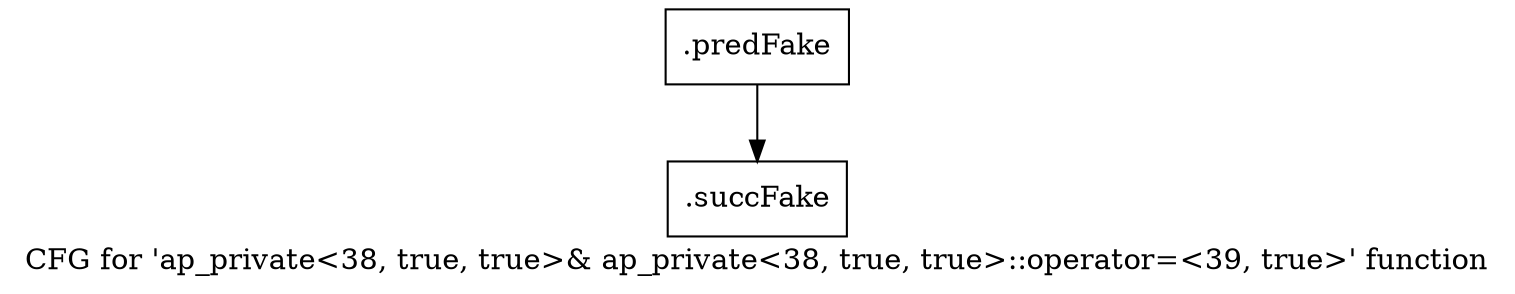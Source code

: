 digraph "CFG for 'ap_private\<38, true, true\>& ap_private\<38, true, true\>::operator=\<39, true\>' function" {
	label="CFG for 'ap_private\<38, true, true\>& ap_private\<38, true, true\>::operator=\<39, true\>' function";

	Node0x5d54ff0 [shape=record,filename="",linenumber="",label="{.predFake}"];
	Node0x5d54ff0 -> Node0x627b6f0[ callList="" memoryops="" filename="/mnt/xilinx/Vitis_HLS/2021.2/include/etc/ap_private.h" execusionnum="5"];
	Node0x627b6f0 [shape=record,filename="/mnt/xilinx/Vitis_HLS/2021.2/include/etc/ap_private.h",linenumber="1486",label="{.succFake}"];
}

